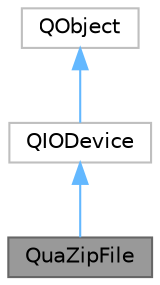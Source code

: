digraph "QuaZipFile"
{
 // LATEX_PDF_SIZE
  bgcolor="transparent";
  edge [fontname=Helvetica,fontsize=10,labelfontname=Helvetica,labelfontsize=10];
  node [fontname=Helvetica,fontsize=10,shape=box,height=0.2,width=0.4];
  Node1 [label="QuaZipFile",height=0.2,width=0.4,color="gray40", fillcolor="grey60", style="filled", fontcolor="black",tooltip="A file inside ZIP archive."];
  Node2 -> Node1 [dir="back",color="steelblue1",style="solid"];
  Node2 [label="QIODevice",height=0.2,width=0.4,color="grey75", fillcolor="white", style="filled",URL="C:/data/pr/quazip/qtcore.tags$qiodevice.html",tooltip=" "];
  Node3 -> Node2 [dir="back",color="steelblue1",style="solid"];
  Node3 [label="QObject",height=0.2,width=0.4,color="grey75", fillcolor="white", style="filled",URL="C:/data/pr/quazip/qtcore.tags$qobject.html",tooltip=" "];
}
